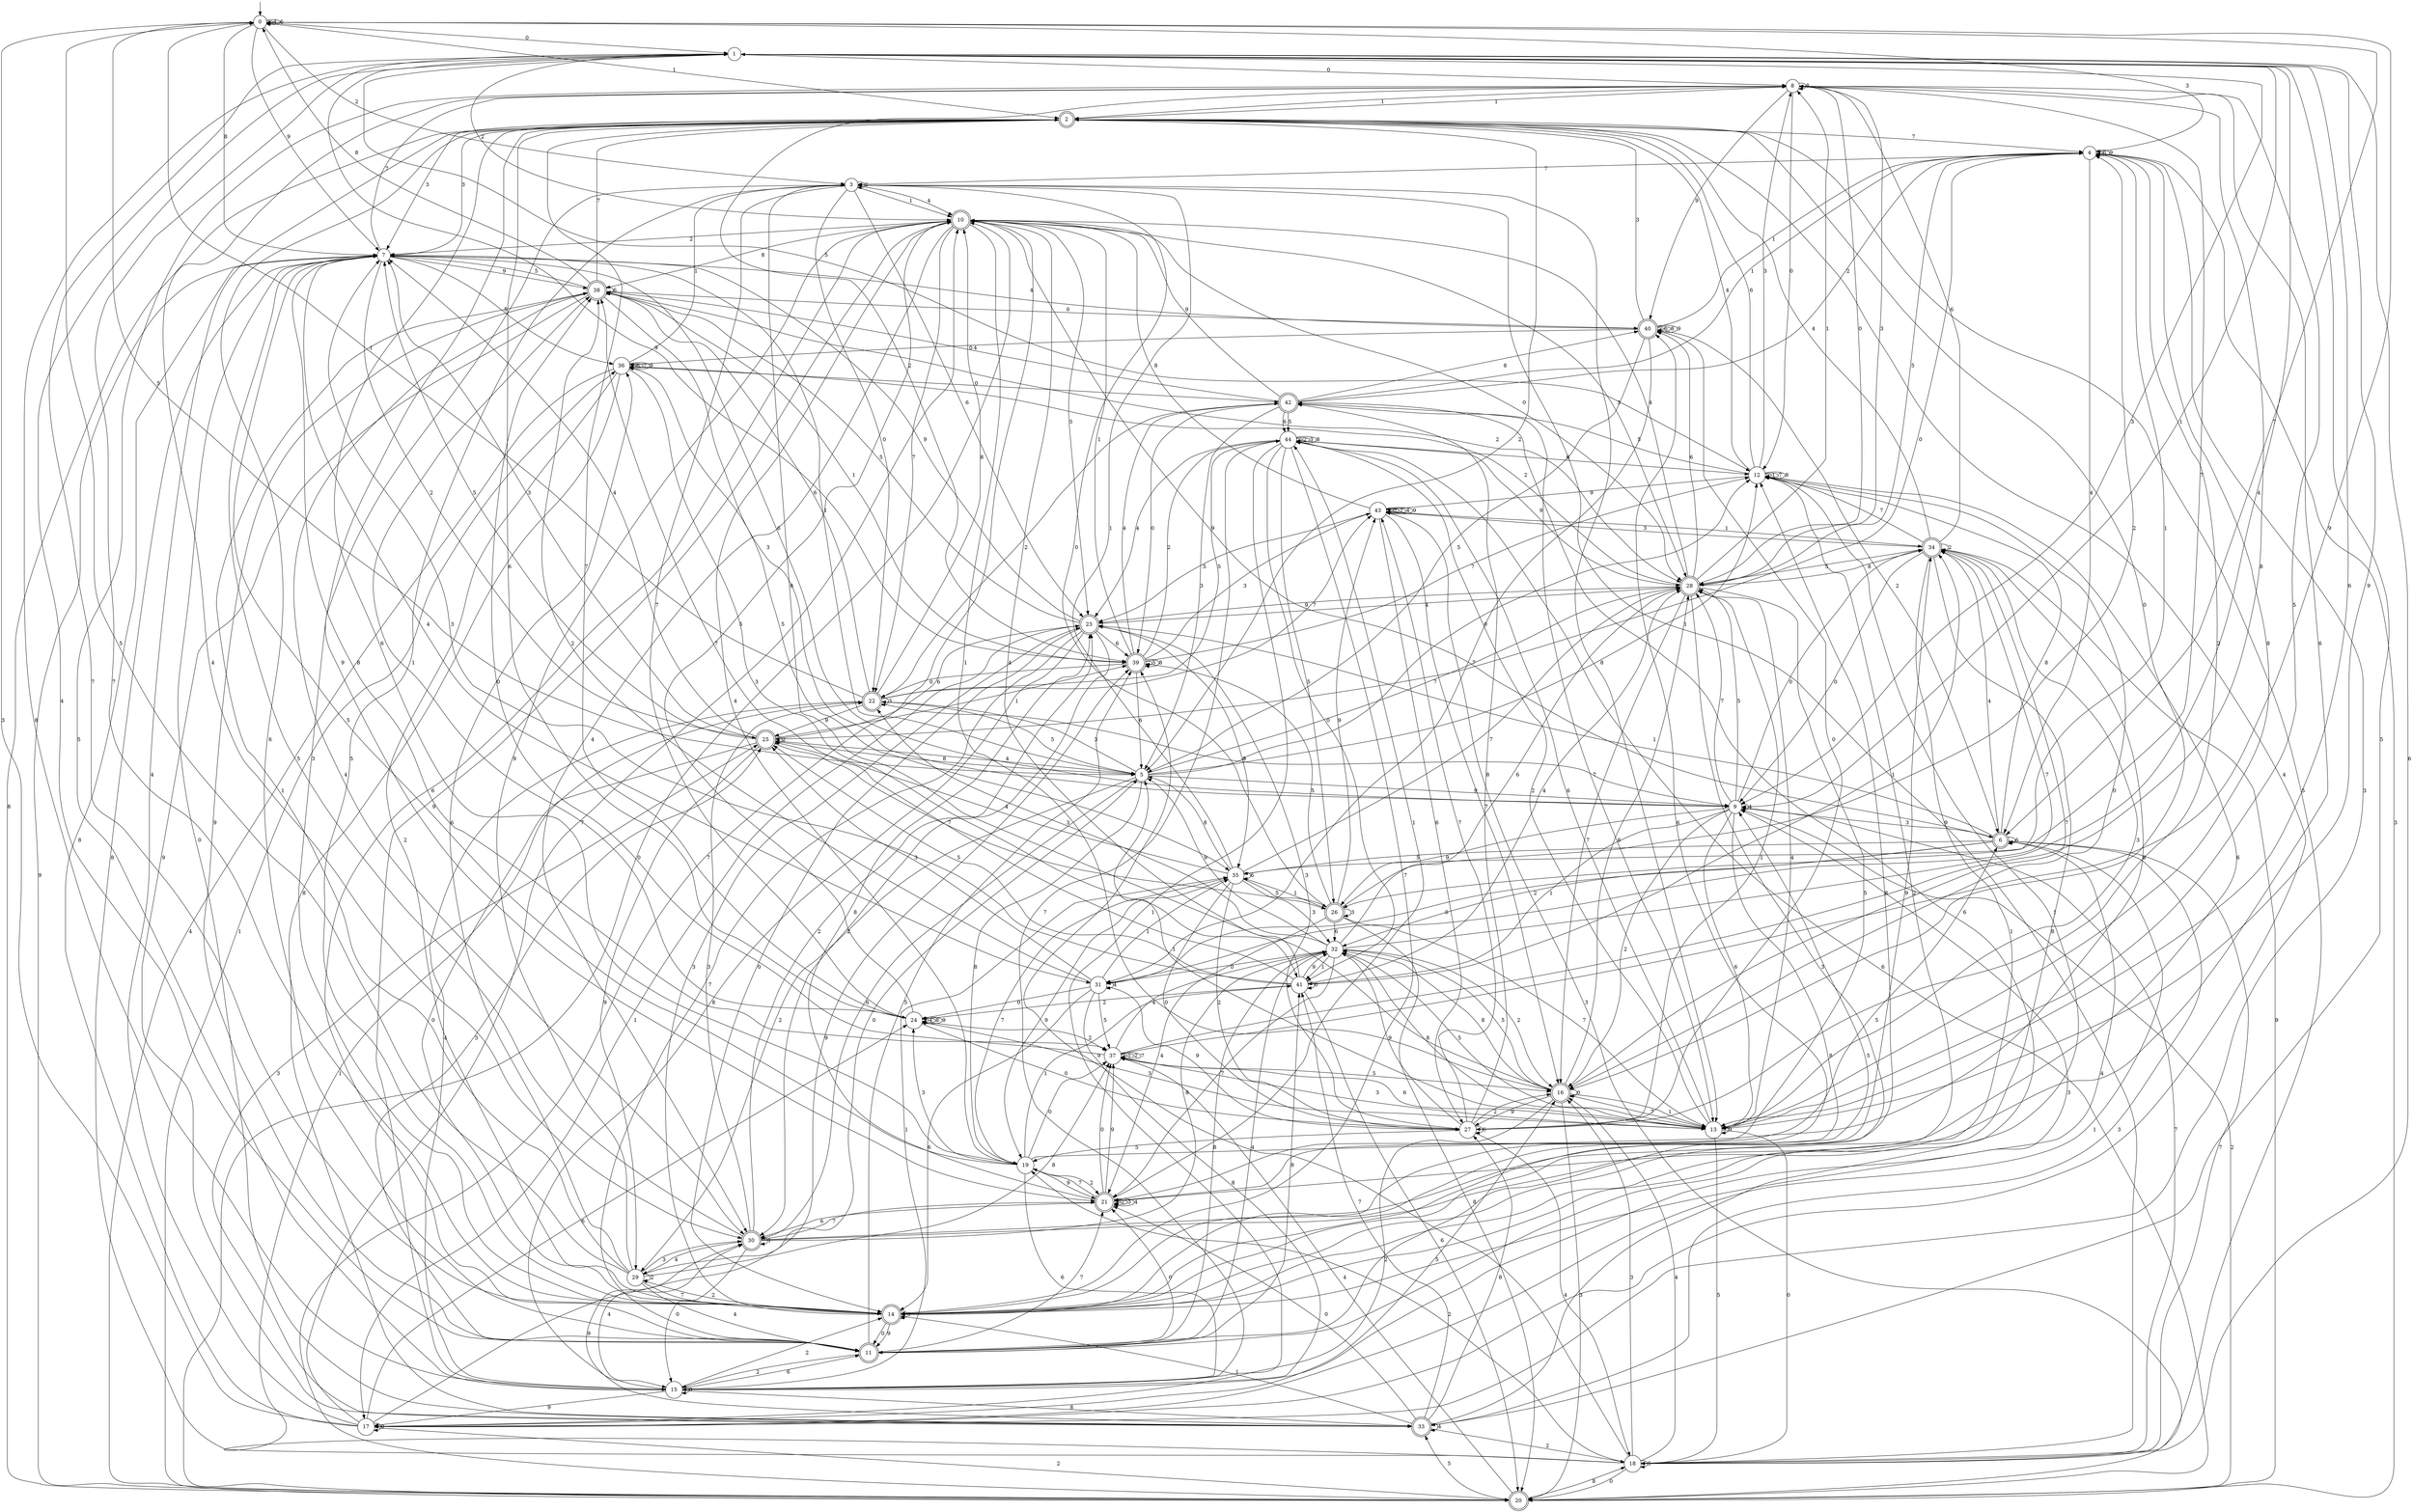 digraph g {

	s0 [shape="circle" label="0"];
	s1 [shape="circle" label="1"];
	s2 [shape="doublecircle" label="2"];
	s3 [shape="circle" label="3"];
	s4 [shape="circle" label="4"];
	s5 [shape="circle" label="5"];
	s6 [shape="doublecircle" label="6"];
	s7 [shape="circle" label="7"];
	s8 [shape="circle" label="8"];
	s9 [shape="circle" label="9"];
	s10 [shape="doublecircle" label="10"];
	s11 [shape="doublecircle" label="11"];
	s12 [shape="circle" label="12"];
	s13 [shape="circle" label="13"];
	s14 [shape="doublecircle" label="14"];
	s15 [shape="circle" label="15"];
	s16 [shape="doublecircle" label="16"];
	s17 [shape="circle" label="17"];
	s18 [shape="circle" label="18"];
	s19 [shape="circle" label="19"];
	s20 [shape="doublecircle" label="20"];
	s21 [shape="doublecircle" label="21"];
	s22 [shape="doublecircle" label="22"];
	s23 [shape="doublecircle" label="23"];
	s24 [shape="circle" label="24"];
	s25 [shape="doublecircle" label="25"];
	s26 [shape="doublecircle" label="26"];
	s27 [shape="circle" label="27"];
	s28 [shape="doublecircle" label="28"];
	s29 [shape="circle" label="29"];
	s30 [shape="doublecircle" label="30"];
	s31 [shape="circle" label="31"];
	s32 [shape="circle" label="32"];
	s33 [shape="doublecircle" label="33"];
	s34 [shape="doublecircle" label="34"];
	s35 [shape="circle" label="35"];
	s36 [shape="circle" label="36"];
	s37 [shape="circle" label="37"];
	s38 [shape="doublecircle" label="38"];
	s39 [shape="doublecircle" label="39"];
	s40 [shape="doublecircle" label="40"];
	s41 [shape="circle" label="41"];
	s42 [shape="doublecircle" label="42"];
	s43 [shape="circle" label="43"];
	s44 [shape="circle" label="44"];
	s0 -> s1 [label="0"];
	s0 -> s2 [label="1"];
	s0 -> s3 [label="2"];
	s0 -> s4 [label="3"];
	s0 -> s0 [label="4"];
	s0 -> s5 [label="5"];
	s0 -> s0 [label="6"];
	s0 -> s6 [label="7"];
	s0 -> s7 [label="8"];
	s0 -> s7 [label="9"];
	s1 -> s8 [label="0"];
	s1 -> s9 [label="1"];
	s1 -> s10 [label="2"];
	s1 -> s9 [label="3"];
	s1 -> s11 [label="4"];
	s1 -> s12 [label="5"];
	s1 -> s13 [label="6"];
	s1 -> s14 [label="7"];
	s1 -> s15 [label="8"];
	s1 -> s13 [label="9"];
	s2 -> s16 [label="0"];
	s2 -> s8 [label="1"];
	s2 -> s5 [label="2"];
	s2 -> s7 [label="3"];
	s2 -> s17 [label="4"];
	s2 -> s18 [label="5"];
	s2 -> s19 [label="6"];
	s2 -> s4 [label="7"];
	s2 -> s20 [label="8"];
	s2 -> s21 [label="9"];
	s3 -> s22 [label="0"];
	s3 -> s10 [label="1"];
	s3 -> s3 [label="2"];
	s3 -> s14 [label="3"];
	s3 -> s10 [label="4"];
	s3 -> s14 [label="5"];
	s3 -> s23 [label="6"];
	s3 -> s24 [label="7"];
	s3 -> s13 [label="8"];
	s3 -> s18 [label="9"];
	s4 -> s25 [label="0"];
	s4 -> s26 [label="1"];
	s4 -> s27 [label="2"];
	s4 -> s17 [label="3"];
	s4 -> s6 [label="4"];
	s4 -> s28 [label="5"];
	s4 -> s4 [label="6"];
	s4 -> s3 [label="7"];
	s4 -> s13 [label="8"];
	s4 -> s4 [label="9"];
	s5 -> s12 [label="0"];
	s5 -> s12 [label="1"];
	s5 -> s29 [label="2"];
	s5 -> s22 [label="3"];
	s5 -> s25 [label="4"];
	s5 -> s22 [label="5"];
	s5 -> s30 [label="6"];
	s5 -> s28 [label="7"];
	s5 -> s19 [label="8"];
	s5 -> s9 [label="9"];
	s6 -> s31 [label="0"];
	s6 -> s23 [label="1"];
	s6 -> s32 [label="2"];
	s6 -> s33 [label="3"];
	s6 -> s34 [label="4"];
	s6 -> s35 [label="5"];
	s6 -> s6 [label="6"];
	s6 -> s18 [label="7"];
	s6 -> s12 [label="8"];
	s6 -> s10 [label="9"];
	s7 -> s33 [label="0"];
	s7 -> s5 [label="1"];
	s7 -> s25 [label="2"];
	s7 -> s2 [label="3"];
	s7 -> s31 [label="4"];
	s7 -> s36 [label="5"];
	s7 -> s9 [label="6"];
	s7 -> s8 [label="7"];
	s7 -> s37 [label="8"];
	s7 -> s38 [label="9"];
	s8 -> s12 [label="0"];
	s8 -> s2 [label="1"];
	s8 -> s39 [label="2"];
	s8 -> s28 [label="3"];
	s8 -> s30 [label="4"];
	s8 -> s13 [label="5"];
	s8 -> s21 [label="6"];
	s8 -> s35 [label="7"];
	s8 -> s8 [label="8"];
	s8 -> s40 [label="9"];
	s9 -> s34 [label="0"];
	s9 -> s41 [label="1"];
	s9 -> s16 [label="2"];
	s9 -> s6 [label="3"];
	s9 -> s9 [label="4"];
	s9 -> s28 [label="5"];
	s9 -> s13 [label="6"];
	s9 -> s28 [label="7"];
	s9 -> s14 [label="8"];
	s9 -> s26 [label="9"];
	s10 -> s28 [label="0"];
	s10 -> s16 [label="1"];
	s10 -> s7 [label="2"];
	s10 -> s28 [label="3"];
	s10 -> s30 [label="4"];
	s10 -> s23 [label="5"];
	s10 -> s11 [label="6"];
	s10 -> s22 [label="7"];
	s10 -> s38 [label="8"];
	s10 -> s15 [label="9"];
	s11 -> s21 [label="0"];
	s11 -> s12 [label="1"];
	s11 -> s15 [label="2"];
	s11 -> s25 [label="3"];
	s11 -> s32 [label="4"];
	s11 -> s39 [label="5"];
	s11 -> s2 [label="6"];
	s11 -> s21 [label="7"];
	s11 -> s41 [label="8"];
	s11 -> s38 [label="9"];
	s12 -> s16 [label="0"];
	s12 -> s12 [label="1"];
	s12 -> s14 [label="2"];
	s12 -> s8 [label="3"];
	s12 -> s2 [label="4"];
	s12 -> s42 [label="5"];
	s12 -> s2 [label="6"];
	s12 -> s12 [label="7"];
	s12 -> s12 [label="8"];
	s12 -> s43 [label="9"];
	s13 -> s18 [label="0"];
	s13 -> s5 [label="1"];
	s13 -> s44 [label="2"];
	s13 -> s34 [label="3"];
	s13 -> s28 [label="4"];
	s13 -> s18 [label="5"];
	s13 -> s44 [label="6"];
	s13 -> s16 [label="7"];
	s13 -> s32 [label="8"];
	s13 -> s13 [label="9"];
	s14 -> s11 [label="0"];
	s14 -> s14 [label="1"];
	s14 -> s29 [label="2"];
	s14 -> s23 [label="3"];
	s14 -> s6 [label="4"];
	s14 -> s9 [label="5"];
	s14 -> s40 [label="6"];
	s14 -> s1 [label="7"];
	s14 -> s12 [label="8"];
	s14 -> s11 [label="9"];
	s15 -> s15 [label="0"];
	s15 -> s35 [label="1"];
	s15 -> s14 [label="2"];
	s15 -> s9 [label="3"];
	s15 -> s30 [label="4"];
	s15 -> s8 [label="5"];
	s15 -> s11 [label="6"];
	s15 -> s44 [label="7"];
	s15 -> s33 [label="8"];
	s15 -> s17 [label="9"];
	s16 -> s16 [label="0"];
	s16 -> s13 [label="1"];
	s16 -> s17 [label="2"];
	s16 -> s20 [label="3"];
	s16 -> s10 [label="4"];
	s16 -> s32 [label="5"];
	s16 -> s28 [label="6"];
	s16 -> s34 [label="7"];
	s16 -> s32 [label="8"];
	s16 -> s27 [label="9"];
	s17 -> s17 [label="0"];
	s17 -> s6 [label="1"];
	s17 -> s20 [label="2"];
	s17 -> s0 [label="3"];
	s17 -> s2 [label="4"];
	s17 -> s16 [label="5"];
	s17 -> s24 [label="6"];
	s17 -> s10 [label="7"];
	s17 -> s7 [label="8"];
	s17 -> s39 [label="9"];
	s18 -> s20 [label="0"];
	s18 -> s22 [label="1"];
	s18 -> s19 [label="2"];
	s18 -> s16 [label="3"];
	s18 -> s16 [label="4"];
	s18 -> s18 [label="5"];
	s18 -> s1 [label="6"];
	s18 -> s9 [label="7"];
	s18 -> s7 [label="8"];
	s18 -> s39 [label="9"];
	s19 -> s37 [label="0"];
	s19 -> s41 [label="1"];
	s19 -> s21 [label="2"];
	s19 -> s24 [label="3"];
	s19 -> s10 [label="4"];
	s19 -> s7 [label="5"];
	s19 -> s15 [label="6"];
	s19 -> s35 [label="7"];
	s19 -> s34 [label="8"];
	s19 -> s21 [label="9"];
	s20 -> s10 [label="0"];
	s20 -> s36 [label="1"];
	s20 -> s9 [label="2"];
	s20 -> s4 [label="3"];
	s20 -> s37 [label="4"];
	s20 -> s33 [label="5"];
	s20 -> s44 [label="6"];
	s20 -> s10 [label="7"];
	s20 -> s18 [label="8"];
	s20 -> s7 [label="9"];
	s21 -> s37 [label="0"];
	s21 -> s44 [label="1"];
	s21 -> s21 [label="2"];
	s21 -> s21 [label="3"];
	s21 -> s21 [label="4"];
	s21 -> s6 [label="5"];
	s21 -> s30 [label="6"];
	s21 -> s19 [label="7"];
	s21 -> s23 [label="8"];
	s21 -> s37 [label="9"];
	s22 -> s9 [label="0"];
	s22 -> s0 [label="1"];
	s22 -> s42 [label="2"];
	s22 -> s22 [label="3"];
	s22 -> s15 [label="4"];
	s22 -> s44 [label="5"];
	s22 -> s38 [label="6"];
	s22 -> s43 [label="7"];
	s22 -> s10 [label="8"];
	s22 -> s25 [label="9"];
	s23 -> s14 [label="0"];
	s23 -> s17 [label="1"];
	s23 -> s30 [label="2"];
	s23 -> s35 [label="3"];
	s23 -> s28 [label="4"];
	s23 -> s38 [label="5"];
	s23 -> s39 [label="6"];
	s23 -> s11 [label="7"];
	s23 -> s15 [label="8"];
	s23 -> s7 [label="9"];
	s24 -> s27 [label="0"];
	s24 -> s38 [label="1"];
	s24 -> s37 [label="2"];
	s24 -> s13 [label="3"];
	s24 -> s24 [label="4"];
	s24 -> s10 [label="5"];
	s24 -> s2 [label="6"];
	s24 -> s2 [label="7"];
	s24 -> s24 [label="8"];
	s24 -> s24 [label="9"];
	s25 -> s14 [label="0"];
	s25 -> s39 [label="1"];
	s25 -> s25 [label="2"];
	s25 -> s7 [label="3"];
	s25 -> s7 [label="4"];
	s25 -> s7 [label="5"];
	s25 -> s23 [label="6"];
	s25 -> s26 [label="7"];
	s25 -> s5 [label="8"];
	s25 -> s29 [label="9"];
	s26 -> s3 [label="0"];
	s26 -> s35 [label="1"];
	s26 -> s4 [label="2"];
	s26 -> s26 [label="3"];
	s26 -> s21 [label="4"];
	s26 -> s39 [label="5"];
	s26 -> s32 [label="6"];
	s26 -> s13 [label="7"];
	s26 -> s20 [label="8"];
	s26 -> s43 [label="9"];
	s27 -> s40 [label="0"];
	s27 -> s28 [label="1"];
	s27 -> s16 [label="2"];
	s27 -> s23 [label="3"];
	s27 -> s18 [label="4"];
	s27 -> s19 [label="5"];
	s27 -> s27 [label="6"];
	s27 -> s43 [label="7"];
	s27 -> s42 [label="8"];
	s27 -> s32 [label="9"];
	s28 -> s8 [label="0"];
	s28 -> s8 [label="1"];
	s28 -> s36 [label="2"];
	s28 -> s11 [label="3"];
	s28 -> s10 [label="4"];
	s28 -> s21 [label="5"];
	s28 -> s40 [label="6"];
	s28 -> s16 [label="7"];
	s28 -> s34 [label="8"];
	s28 -> s23 [label="9"];
	s29 -> s5 [label="0"];
	s29 -> s38 [label="1"];
	s29 -> s29 [label="2"];
	s29 -> s30 [label="3"];
	s29 -> s11 [label="4"];
	s29 -> s0 [label="5"];
	s29 -> s36 [label="6"];
	s29 -> s14 [label="7"];
	s29 -> s37 [label="8"];
	s29 -> s10 [label="9"];
	s30 -> s15 [label="0"];
	s30 -> s30 [label="1"];
	s30 -> s23 [label="2"];
	s30 -> s22 [label="3"];
	s30 -> s29 [label="4"];
	s30 -> s7 [label="5"];
	s30 -> s12 [label="6"];
	s30 -> s21 [label="7"];
	s30 -> s32 [label="8"];
	s30 -> s34 [label="9"];
	s31 -> s24 [label="0"];
	s31 -> s35 [label="1"];
	s31 -> s38 [label="2"];
	s31 -> s25 [label="3"];
	s31 -> s31 [label="4"];
	s31 -> s37 [label="5"];
	s31 -> s14 [label="6"];
	s31 -> s34 [label="7"];
	s31 -> s15 [label="8"];
	s31 -> s27 [label="9"];
	s32 -> s31 [label="0"];
	s32 -> s41 [label="1"];
	s32 -> s16 [label="2"];
	s32 -> s22 [label="3"];
	s32 -> s1 [label="4"];
	s32 -> s13 [label="5"];
	s32 -> s28 [label="6"];
	s32 -> s21 [label="7"];
	s32 -> s11 [label="8"];
	s32 -> s5 [label="9"];
	s33 -> s21 [label="0"];
	s33 -> s14 [label="1"];
	s33 -> s18 [label="2"];
	s33 -> s25 [label="3"];
	s33 -> s33 [label="4"];
	s33 -> s1 [label="5"];
	s33 -> s42 [label="6"];
	s33 -> s41 [label="7"];
	s33 -> s27 [label="8"];
	s33 -> s30 [label="9"];
	s34 -> s9 [label="0"];
	s34 -> s14 [label="1"];
	s34 -> s34 [label="2"];
	s34 -> s43 [label="3"];
	s34 -> s2 [label="4"];
	s34 -> s28 [label="5"];
	s34 -> s8 [label="6"];
	s34 -> s12 [label="7"];
	s34 -> s14 [label="8"];
	s34 -> s20 [label="9"];
	s35 -> s27 [label="0"];
	s35 -> s3 [label="1"];
	s35 -> s27 [label="2"];
	s35 -> s32 [label="3"];
	s35 -> s25 [label="4"];
	s35 -> s26 [label="5"];
	s35 -> s35 [label="6"];
	s35 -> s28 [label="7"];
	s35 -> s5 [label="8"];
	s35 -> s19 [label="9"];
	s36 -> s42 [label="0"];
	s36 -> s3 [label="1"];
	s36 -> s14 [label="2"];
	s36 -> s41 [label="3"];
	s36 -> s20 [label="4"];
	s36 -> s35 [label="5"];
	s36 -> s36 [label="6"];
	s36 -> s36 [label="7"];
	s36 -> s33 [label="8"];
	s36 -> s36 [label="9"];
	s37 -> s38 [label="0"];
	s37 -> s37 [label="1"];
	s37 -> s37 [label="2"];
	s37 -> s13 [label="3"];
	s37 -> s32 [label="4"];
	s37 -> s16 [label="5"];
	s37 -> s13 [label="6"];
	s37 -> s37 [label="7"];
	s37 -> s8 [label="8"];
	s37 -> s0 [label="9"];
	s38 -> s40 [label="0"];
	s38 -> s39 [label="1"];
	s38 -> s28 [label="2"];
	s38 -> s9 [label="3"];
	s38 -> s30 [label="4"];
	s38 -> s7 [label="5"];
	s38 -> s38 [label="6"];
	s38 -> s2 [label="7"];
	s38 -> s0 [label="8"];
	s38 -> s33 [label="9"];
	s39 -> s22 [label="0"];
	s39 -> s10 [label="1"];
	s39 -> s44 [label="2"];
	s39 -> s43 [label="3"];
	s39 -> s42 [label="4"];
	s39 -> s39 [label="5"];
	s39 -> s5 [label="6"];
	s39 -> s12 [label="7"];
	s39 -> s39 [label="8"];
	s39 -> s1 [label="9"];
	s40 -> s36 [label="0"];
	s40 -> s4 [label="1"];
	s40 -> s6 [label="2"];
	s40 -> s2 [label="3"];
	s40 -> s7 [label="4"];
	s40 -> s5 [label="5"];
	s40 -> s40 [label="6"];
	s40 -> s31 [label="7"];
	s40 -> s40 [label="8"];
	s40 -> s40 [label="9"];
	s41 -> s41 [label="0"];
	s41 -> s34 [label="1"];
	s41 -> s24 [label="2"];
	s41 -> s7 [label="3"];
	s41 -> s28 [label="4"];
	s41 -> s25 [label="5"];
	s41 -> s20 [label="6"];
	s41 -> s38 [label="7"];
	s41 -> s3 [label="8"];
	s41 -> s32 [label="9"];
	s42 -> s39 [label="0"];
	s42 -> s4 [label="1"];
	s42 -> s4 [label="2"];
	s42 -> s5 [label="3"];
	s42 -> s38 [label="4"];
	s42 -> s44 [label="5"];
	s42 -> s44 [label="6"];
	s42 -> s13 [label="7"];
	s42 -> s40 [label="8"];
	s42 -> s10 [label="9"];
	s43 -> s43 [label="0"];
	s43 -> s34 [label="1"];
	s43 -> s43 [label="2"];
	s43 -> s20 [label="3"];
	s43 -> s43 [label="4"];
	s43 -> s23 [label="5"];
	s43 -> s27 [label="6"];
	s43 -> s16 [label="7"];
	s43 -> s10 [label="8"];
	s43 -> s43 [label="9"];
	s44 -> s41 [label="0"];
	s44 -> s15 [label="1"];
	s44 -> s44 [label="2"];
	s44 -> s44 [label="3"];
	s44 -> s23 [label="4"];
	s44 -> s26 [label="5"];
	s44 -> s12 [label="6"];
	s44 -> s14 [label="7"];
	s44 -> s44 [label="8"];
	s44 -> s28 [label="9"];

__start0 [label="" shape="none" width="0" height="0"];
__start0 -> s0;

}
